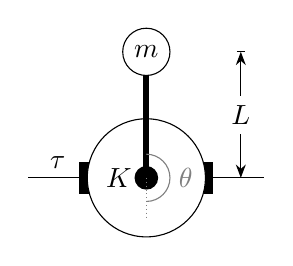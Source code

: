 \begin{tikzpicture}[scale=1]
       
\fill (-0.85,-0.2) rectangle (0.85,0.2);
\draw (-1.5,0) -- (1.5,0) node[above, very near start]{$\tau$};
\draw[fill=white] (0,0) circle (0.75);


\fill (0,0) circle (0.15);

\draw[line width=2.2] (0,0) -- (0,1.3);
\draw[densely dotted, gray] (0,0) -- (0,-0.5);
\draw[gray] (0,0.3) arc [start angle=90, end angle=-90, radius=0.3];
\node[gray] at (0.5, 0.0) {$\theta$};

\node[black] at (-0.35, 0.0) {$K$};

\draw (0, 1.6) circle (0.3) node {$m$};

\draw [Stealth-Stealth] (1.2, 0) -- node[fill=white]{$L$} (1.2, 1.6);
\draw (1.15, 1.6) -- (1.25, 1.6);

\end{tikzpicture}